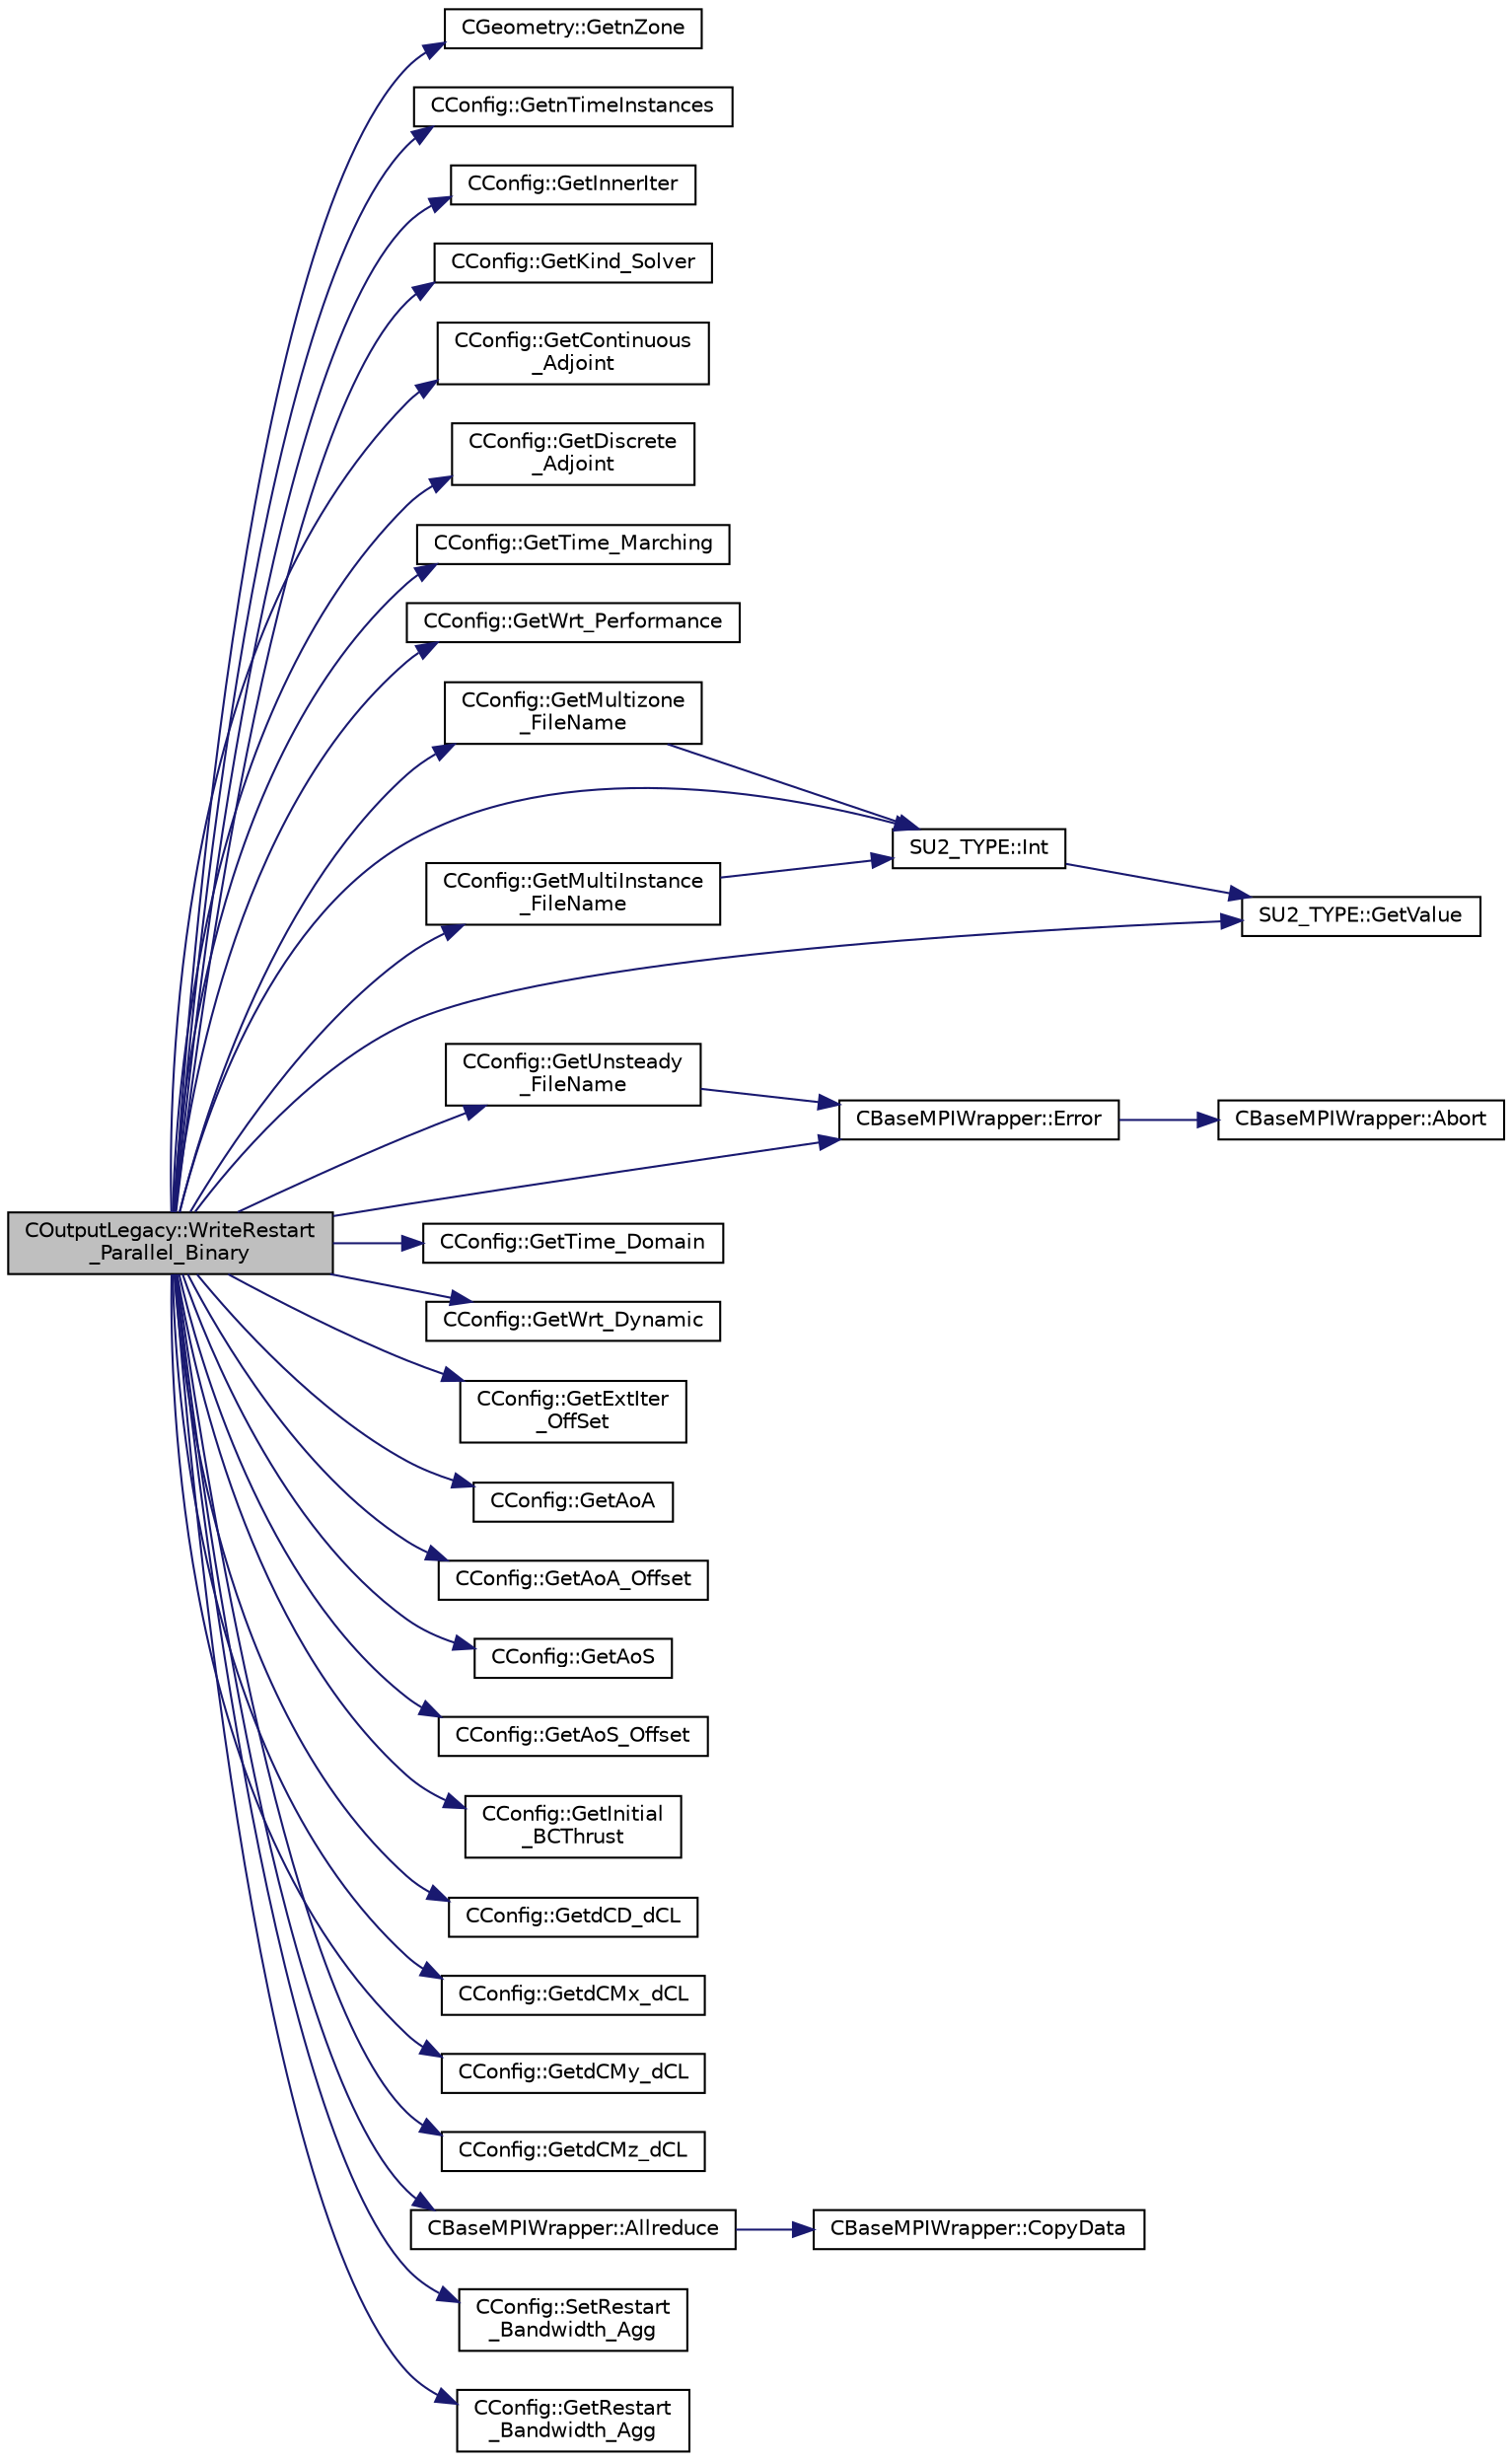 digraph "COutputLegacy::WriteRestart_Parallel_Binary"
{
  edge [fontname="Helvetica",fontsize="10",labelfontname="Helvetica",labelfontsize="10"];
  node [fontname="Helvetica",fontsize="10",shape=record];
  rankdir="LR";
  Node2512 [label="COutputLegacy::WriteRestart\l_Parallel_Binary",height=0.2,width=0.4,color="black", fillcolor="grey75", style="filled", fontcolor="black"];
  Node2512 -> Node2513 [color="midnightblue",fontsize="10",style="solid",fontname="Helvetica"];
  Node2513 [label="CGeometry::GetnZone",height=0.2,width=0.4,color="black", fillcolor="white", style="filled",URL="$class_c_geometry.html#a9c19673865bedc65b6f3a27ba7b81967",tooltip="Get number of zones. "];
  Node2512 -> Node2514 [color="midnightblue",fontsize="10",style="solid",fontname="Helvetica"];
  Node2514 [label="CConfig::GetnTimeInstances",height=0.2,width=0.4,color="black", fillcolor="white", style="filled",URL="$class_c_config.html#a2e52fd45c8b5179c9cb3ce5fff935f11",tooltip="Retrieves the number of periodic time instances for Harmonic Balance. "];
  Node2512 -> Node2515 [color="midnightblue",fontsize="10",style="solid",fontname="Helvetica"];
  Node2515 [label="CConfig::GetInnerIter",height=0.2,width=0.4,color="black", fillcolor="white", style="filled",URL="$class_c_config.html#afb04e3794a1a3cef3c5897f31f2efd2d",tooltip="Get the current FSI iteration number. "];
  Node2512 -> Node2516 [color="midnightblue",fontsize="10",style="solid",fontname="Helvetica"];
  Node2516 [label="CConfig::GetKind_Solver",height=0.2,width=0.4,color="black", fillcolor="white", style="filled",URL="$class_c_config.html#a0e2628fc803f14ec6179427ee02e8655",tooltip="Governing equations of the flow (it can be different from the run time equation). ..."];
  Node2512 -> Node2517 [color="midnightblue",fontsize="10",style="solid",fontname="Helvetica"];
  Node2517 [label="CConfig::GetContinuous\l_Adjoint",height=0.2,width=0.4,color="black", fillcolor="white", style="filled",URL="$class_c_config.html#a2917fd8eeb6a8bf275a3fc351aac2a5e",tooltip="Determines if problem is adjoint. "];
  Node2512 -> Node2518 [color="midnightblue",fontsize="10",style="solid",fontname="Helvetica"];
  Node2518 [label="CConfig::GetDiscrete\l_Adjoint",height=0.2,width=0.4,color="black", fillcolor="white", style="filled",URL="$class_c_config.html#abe9f117dab934d76e518a9e8e40b142a",tooltip="Get the indicator whether we are solving an discrete adjoint problem. "];
  Node2512 -> Node2519 [color="midnightblue",fontsize="10",style="solid",fontname="Helvetica"];
  Node2519 [label="CConfig::GetTime_Marching",height=0.2,width=0.4,color="black", fillcolor="white", style="filled",URL="$class_c_config.html#a864d499ce740184803607801c47abda7",tooltip="Provides information about the time integration, and change the write in the output files information..."];
  Node2512 -> Node2520 [color="midnightblue",fontsize="10",style="solid",fontname="Helvetica"];
  Node2520 [label="CConfig::GetWrt_Performance",height=0.2,width=0.4,color="black", fillcolor="white", style="filled",URL="$class_c_config.html#aed96b409a9c02232e6c6b2dc415009f6",tooltip="Get information about writing the performance summary at the end of a calculation. "];
  Node2512 -> Node2521 [color="midnightblue",fontsize="10",style="solid",fontname="Helvetica"];
  Node2521 [label="CConfig::GetMultizone\l_FileName",height=0.2,width=0.4,color="black", fillcolor="white", style="filled",URL="$class_c_config.html#af4d81fc4ec805bb4a89f3739048d8824",tooltip="Append the zone index to the restart or the solution files. "];
  Node2521 -> Node2522 [color="midnightblue",fontsize="10",style="solid",fontname="Helvetica"];
  Node2522 [label="SU2_TYPE::Int",height=0.2,width=0.4,color="black", fillcolor="white", style="filled",URL="$namespace_s_u2___t_y_p_e.html#a6b48817766d8a6486caa2807a52f6bae",tooltip="Casts the primitive value to int (uses GetValue, already implemented for each type). "];
  Node2522 -> Node2523 [color="midnightblue",fontsize="10",style="solid",fontname="Helvetica"];
  Node2523 [label="SU2_TYPE::GetValue",height=0.2,width=0.4,color="black", fillcolor="white", style="filled",URL="$namespace_s_u2___t_y_p_e.html#a0ed43473f5a450ce028d088427bf10cb",tooltip="Get the (primitive) value of the datatype (needs to be implemented for each new type). "];
  Node2512 -> Node2524 [color="midnightblue",fontsize="10",style="solid",fontname="Helvetica"];
  Node2524 [label="CConfig::GetMultiInstance\l_FileName",height=0.2,width=0.4,color="black", fillcolor="white", style="filled",URL="$class_c_config.html#aa09a28009de12d84ac2e640489bc70fe",tooltip="Append the instance index to the restart or the solution files. "];
  Node2524 -> Node2522 [color="midnightblue",fontsize="10",style="solid",fontname="Helvetica"];
  Node2512 -> Node2525 [color="midnightblue",fontsize="10",style="solid",fontname="Helvetica"];
  Node2525 [label="CConfig::GetUnsteady\l_FileName",height=0.2,width=0.4,color="black", fillcolor="white", style="filled",URL="$class_c_config.html#a58c909cea24176adb2b2e9115fa6de7f",tooltip="Augment the input filename with the iteration number for an unsteady file. "];
  Node2525 -> Node2526 [color="midnightblue",fontsize="10",style="solid",fontname="Helvetica"];
  Node2526 [label="CBaseMPIWrapper::Error",height=0.2,width=0.4,color="black", fillcolor="white", style="filled",URL="$class_c_base_m_p_i_wrapper.html#a04457c47629bda56704e6a8804833eeb"];
  Node2526 -> Node2527 [color="midnightblue",fontsize="10",style="solid",fontname="Helvetica"];
  Node2527 [label="CBaseMPIWrapper::Abort",height=0.2,width=0.4,color="black", fillcolor="white", style="filled",URL="$class_c_base_m_p_i_wrapper.html#a21ef5681e2acb532d345e9bab173ef07"];
  Node2512 -> Node2522 [color="midnightblue",fontsize="10",style="solid",fontname="Helvetica"];
  Node2512 -> Node2528 [color="midnightblue",fontsize="10",style="solid",fontname="Helvetica"];
  Node2528 [label="CConfig::GetTime_Domain",height=0.2,width=0.4,color="black", fillcolor="white", style="filled",URL="$class_c_config.html#a6a11350b3c8d7577318be43cda6f7292",tooltip="Check if the multizone problem is solved for time domain. "];
  Node2512 -> Node2529 [color="midnightblue",fontsize="10",style="solid",fontname="Helvetica"];
  Node2529 [label="CConfig::GetWrt_Dynamic",height=0.2,width=0.4,color="black", fillcolor="white", style="filled",URL="$class_c_config.html#a53f1925f8888cba2677cc58af8cbb821",tooltip="Get information about writing dynamic structural analysis headers and file extensions. "];
  Node2512 -> Node2523 [color="midnightblue",fontsize="10",style="solid",fontname="Helvetica"];
  Node2512 -> Node2530 [color="midnightblue",fontsize="10",style="solid",fontname="Helvetica"];
  Node2530 [label="CConfig::GetExtIter\l_OffSet",height=0.2,width=0.4,color="black", fillcolor="white", style="filled",URL="$class_c_config.html#a320a7ffed86f982bfe61eb2276ff359e",tooltip="Get the current internal iteration number. "];
  Node2512 -> Node2531 [color="midnightblue",fontsize="10",style="solid",fontname="Helvetica"];
  Node2531 [label="CConfig::GetAoA",height=0.2,width=0.4,color="black", fillcolor="white", style="filled",URL="$class_c_config.html#a6020a5df7025ffb286f9b9f55f3f2773",tooltip="Get the angle of attack of the body. This is the angle between a reference line on a lifting body (of..."];
  Node2512 -> Node2532 [color="midnightblue",fontsize="10",style="solid",fontname="Helvetica"];
  Node2532 [label="CConfig::GetAoA_Offset",height=0.2,width=0.4,color="black", fillcolor="white", style="filled",URL="$class_c_config.html#a66d1bb839b944f7993c76ed722bbb44c",tooltip="Get the off set angle of attack of the body. The solution and the geometry file are able to modifity ..."];
  Node2512 -> Node2533 [color="midnightblue",fontsize="10",style="solid",fontname="Helvetica"];
  Node2533 [label="CConfig::GetAoS",height=0.2,width=0.4,color="black", fillcolor="white", style="filled",URL="$class_c_config.html#a4305a79a4c74f13160c0dd8daae181ef",tooltip="Get the angle of sideslip of the body. It relates to the rotation of the aircraft centerline from the..."];
  Node2512 -> Node2534 [color="midnightblue",fontsize="10",style="solid",fontname="Helvetica"];
  Node2534 [label="CConfig::GetAoS_Offset",height=0.2,width=0.4,color="black", fillcolor="white", style="filled",URL="$class_c_config.html#a3d911c6e404f8c483a93796c4df7d370",tooltip="Get the off set sideslip angle of the body. The solution and the geometry file are able to modifity t..."];
  Node2512 -> Node2535 [color="midnightblue",fontsize="10",style="solid",fontname="Helvetica"];
  Node2535 [label="CConfig::GetInitial\l_BCThrust",height=0.2,width=0.4,color="black", fillcolor="white", style="filled",URL="$class_c_config.html#a27bc7ced00494bb28f39d8e7eddcf5bc",tooltip="Get the value of the non-dimensionalized actuator disk turbulence intensity. "];
  Node2512 -> Node2536 [color="midnightblue",fontsize="10",style="solid",fontname="Helvetica"];
  Node2536 [label="CConfig::GetdCD_dCL",height=0.2,width=0.4,color="black", fillcolor="white", style="filled",URL="$class_c_config.html#a2711fd3e48037f5972691787f2a5ea78",tooltip="Value of the weight of the CD, CL, CM optimization. "];
  Node2512 -> Node2537 [color="midnightblue",fontsize="10",style="solid",fontname="Helvetica"];
  Node2537 [label="CConfig::GetdCMx_dCL",height=0.2,width=0.4,color="black", fillcolor="white", style="filled",URL="$class_c_config.html#a543ee47693a711eee6fd8f00671b3802",tooltip="Value of the weight of the CD, CL, CM optimization. "];
  Node2512 -> Node2538 [color="midnightblue",fontsize="10",style="solid",fontname="Helvetica"];
  Node2538 [label="CConfig::GetdCMy_dCL",height=0.2,width=0.4,color="black", fillcolor="white", style="filled",URL="$class_c_config.html#a287242969576bb4c0a303d50e907eb29",tooltip="Value of the weight of the CD, CL, CM optimization. "];
  Node2512 -> Node2539 [color="midnightblue",fontsize="10",style="solid",fontname="Helvetica"];
  Node2539 [label="CConfig::GetdCMz_dCL",height=0.2,width=0.4,color="black", fillcolor="white", style="filled",URL="$class_c_config.html#a6385f8ea2c2b24481683d73573391acb",tooltip="Value of the weight of the CD, CL, CM optimization. "];
  Node2512 -> Node2526 [color="midnightblue",fontsize="10",style="solid",fontname="Helvetica"];
  Node2512 -> Node2540 [color="midnightblue",fontsize="10",style="solid",fontname="Helvetica"];
  Node2540 [label="CBaseMPIWrapper::Allreduce",height=0.2,width=0.4,color="black", fillcolor="white", style="filled",URL="$class_c_base_m_p_i_wrapper.html#a637b6fd917a8ca91ce748ba88e0d66b6"];
  Node2540 -> Node2541 [color="midnightblue",fontsize="10",style="solid",fontname="Helvetica"];
  Node2541 [label="CBaseMPIWrapper::CopyData",height=0.2,width=0.4,color="black", fillcolor="white", style="filled",URL="$class_c_base_m_p_i_wrapper.html#a4725cc1dd65b161b483e812a538a5e36"];
  Node2512 -> Node2542 [color="midnightblue",fontsize="10",style="solid",fontname="Helvetica"];
  Node2542 [label="CConfig::SetRestart\l_Bandwidth_Agg",height=0.2,width=0.4,color="black", fillcolor="white", style="filled",URL="$class_c_config.html#a9a06687acc9a585a507fe9164c708f8b",tooltip="Set the sum of the bandwidth for writing binary restarts (to be averaged later). "];
  Node2512 -> Node2543 [color="midnightblue",fontsize="10",style="solid",fontname="Helvetica"];
  Node2543 [label="CConfig::GetRestart\l_Bandwidth_Agg",height=0.2,width=0.4,color="black", fillcolor="white", style="filled",URL="$class_c_config.html#ae7a529cf315ec4396ab0d7ac1d1ba643",tooltip="Set the sum of the bandwidth for writing binary restarts (to be averaged later). "];
}
